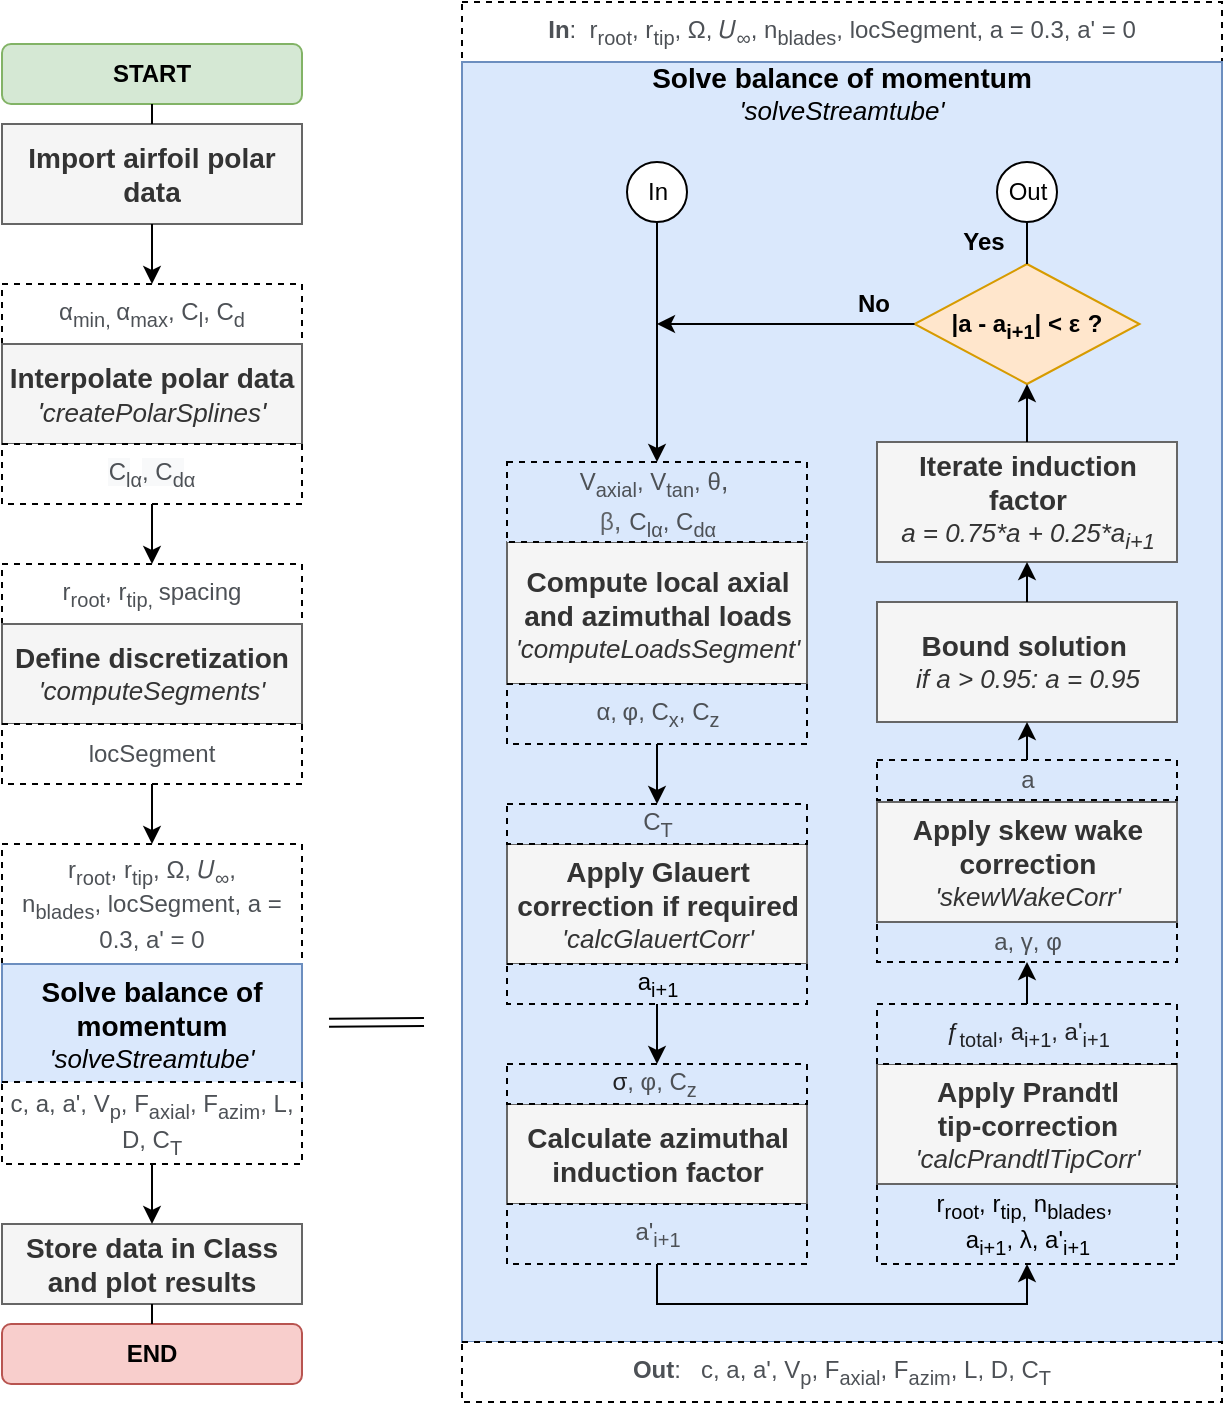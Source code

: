 <mxfile version="14.4.9" type="device"><diagram id="l48UUxjHiy_ej7oElzvc" name="Page-1"><mxGraphModel dx="1422" dy="762" grid="1" gridSize="10" guides="1" tooltips="1" connect="1" arrows="1" fold="1" page="1" pageScale="1" pageWidth="827" pageHeight="1169" math="0" shadow="0"><root><mxCell id="0"/><mxCell id="1" parent="0"/><mxCell id="ZIH0ScOEahIOWoPxpy62-3" value="" style="edgeStyle=orthogonalEdgeStyle;rounded=0;orthogonalLoop=1;jettySize=auto;html=1;exitX=0.5;exitY=1;exitDx=0;exitDy=0;" parent="1" source="ZIH0ScOEahIOWoPxpy62-9" target="ZIH0ScOEahIOWoPxpy62-2" edge="1"><mxGeometry relative="1" as="geometry"><mxPoint x="184" y="311" as="sourcePoint"/></mxGeometry></mxCell><mxCell id="31kwRbFXGFQPxm-6Qx5B-4" value="&lt;font style=&quot;font-size: 14px&quot;&gt;&lt;b&gt;Import airfoil polar data&lt;/b&gt;&lt;/font&gt;" style="rounded=0;whiteSpace=wrap;html=1;fillColor=#f5f5f5;strokeColor=#666666;fontColor=#333333;" parent="1" vertex="1"><mxGeometry x="109" y="101" width="150" height="50" as="geometry"/></mxCell><mxCell id="ZIH0ScOEahIOWoPxpy62-1" value="&lt;b&gt;START&lt;/b&gt;" style="rounded=1;whiteSpace=wrap;html=1;fillColor=#d5e8d4;strokeColor=#82b366;" parent="1" vertex="1"><mxGeometry x="109" y="61" width="150" height="30" as="geometry"/></mxCell><mxCell id="ZIH0ScOEahIOWoPxpy62-2" value="&lt;span style=&quot;color: rgb(77 , 81 , 86) ; font-family: &amp;#34;arial&amp;#34; , sans-serif ; font-style: normal ; letter-spacing: normal ; text-align: left ; text-indent: 0px ; text-transform: none ; word-spacing: 0px&quot;&gt;r&lt;sub&gt;root&lt;/sub&gt;, r&lt;sub&gt;tip, &lt;/sub&gt;spacing&lt;/span&gt;" style="rounded=0;whiteSpace=wrap;html=1;dashed=1;" parent="1" vertex="1"><mxGeometry x="109" y="321" width="150" height="30" as="geometry"/></mxCell><mxCell id="ZIH0ScOEahIOWoPxpy62-4" value="&lt;font&gt;&lt;b&gt;&lt;span style=&quot;font-size: 14px&quot;&gt;Define discretization&lt;/span&gt;&lt;br&gt;&lt;/b&gt;&lt;i&gt;&lt;font style=&quot;font-size: 13px&quot;&gt;'computeSegments'&lt;/font&gt;&lt;/i&gt;&lt;/font&gt;" style="rounded=0;whiteSpace=wrap;html=1;fillColor=#f5f5f5;strokeColor=#666666;fontColor=#333333;" parent="1" vertex="1"><mxGeometry x="109" y="351" width="150" height="50" as="geometry"/></mxCell><mxCell id="ZIH0ScOEahIOWoPxpy62-10" value="" style="edgeStyle=orthogonalEdgeStyle;rounded=0;orthogonalLoop=1;jettySize=auto;html=1;entryX=0.5;entryY=0;entryDx=0;entryDy=0;exitX=0.5;exitY=1;exitDx=0;exitDy=0;" parent="1" source="31kwRbFXGFQPxm-6Qx5B-4" target="ZIH0ScOEahIOWoPxpy62-7" edge="1"><mxGeometry relative="1" as="geometry"><mxPoint x="289" y="331" as="sourcePoint"/></mxGeometry></mxCell><mxCell id="RQXYHA8TXy9u991i_wGL-22" value="" style="edgeStyle=orthogonalEdgeStyle;rounded=0;orthogonalLoop=1;jettySize=auto;html=1;entryX=0.5;entryY=0;entryDx=0;entryDy=0;" parent="1" source="ZIH0ScOEahIOWoPxpy62-5" target="RQXYHA8TXy9u991i_wGL-17" edge="1"><mxGeometry relative="1" as="geometry"/></mxCell><mxCell id="ZIH0ScOEahIOWoPxpy62-5" value="&lt;div style=&quot;text-align: left&quot;&gt;&lt;font color=&quot;#4d5156&quot; face=&quot;arial, sans-serif&quot;&gt;&lt;span style=&quot;background-color: rgb(255 , 255 , 255)&quot;&gt;locSegment&lt;/span&gt;&lt;/font&gt;&lt;/div&gt;" style="rounded=0;whiteSpace=wrap;html=1;dashed=1;" parent="1" vertex="1"><mxGeometry x="109" y="401" width="150" height="30" as="geometry"/></mxCell><mxCell id="ZIH0ScOEahIOWoPxpy62-6" value="" style="endArrow=none;html=1;exitX=0.5;exitY=0;exitDx=0;exitDy=0;entryX=0.5;entryY=1;entryDx=0;entryDy=0;" parent="1" source="31kwRbFXGFQPxm-6Qx5B-4" target="ZIH0ScOEahIOWoPxpy62-1" edge="1"><mxGeometry width="50" height="50" relative="1" as="geometry"><mxPoint x="369" y="331" as="sourcePoint"/><mxPoint x="419" y="281" as="targetPoint"/></mxGeometry></mxCell><mxCell id="ZIH0ScOEahIOWoPxpy62-7" value="&lt;span style=&quot;color: rgb(77 , 81 , 86) ; font-family: &amp;#34;arial&amp;#34; , sans-serif ; text-align: left&quot;&gt;α&lt;sub&gt;min,&amp;nbsp;&lt;/sub&gt;&lt;/span&gt;&lt;span style=&quot;color: rgb(77 , 81 , 86) ; font-family: &amp;#34;arial&amp;#34; , sans-serif ; text-align: left&quot;&gt;α&lt;sub&gt;max&lt;/sub&gt;, C&lt;sub&gt;l&lt;/sub&gt;, C&lt;sub&gt;d&lt;/sub&gt;&lt;/span&gt;" style="rounded=0;whiteSpace=wrap;html=1;dashed=1;" parent="1" vertex="1"><mxGeometry x="109" y="181" width="150" height="30" as="geometry"/></mxCell><mxCell id="ZIH0ScOEahIOWoPxpy62-8" value="&lt;font&gt;&lt;span style=&quot;font-size: 14px&quot;&gt;&lt;b&gt;Interpolate polar data&lt;br&gt;&lt;/b&gt;&lt;/span&gt;&lt;i&gt;&lt;span style=&quot;font-size: 14px&quot;&gt;'&lt;/span&gt;&lt;font style=&quot;font-size: 13px&quot;&gt;createPolarSplines&lt;/font&gt;&lt;span style=&quot;font-size: 14px&quot;&gt;'&lt;/span&gt;&lt;/i&gt;&lt;/font&gt;" style="rounded=0;whiteSpace=wrap;html=1;fillColor=#f5f5f5;strokeColor=#666666;fontColor=#333333;" parent="1" vertex="1"><mxGeometry x="109" y="211" width="150" height="50" as="geometry"/></mxCell><mxCell id="ZIH0ScOEahIOWoPxpy62-9" value="&lt;span style=&quot;font-size: 12px ; font-style: normal ; letter-spacing: normal ; text-indent: 0px ; text-transform: none ; word-spacing: 0px ; background-color: rgb(248 , 249 , 250) ; color: rgb(77 , 81 , 86) ; font-family: &amp;#34;arial&amp;#34; , sans-serif ; text-align: left&quot;&gt;C&lt;sub&gt;l&lt;/sub&gt;&lt;/span&gt;&lt;span style=&quot;color: rgb(77 , 81 , 86) ; font-family: &amp;#34;arial&amp;#34; , sans-serif ; text-align: left&quot;&gt;&lt;sub&gt;α&lt;/sub&gt;&lt;/span&gt;&lt;span style=&quot;font-size: 12px ; font-style: normal ; letter-spacing: normal ; text-indent: 0px ; text-transform: none ; word-spacing: 0px ; background-color: rgb(248 , 249 , 250) ; color: rgb(77 , 81 , 86) ; font-family: &amp;#34;arial&amp;#34; , sans-serif ; text-align: left&quot;&gt;, C&lt;sub&gt;d&lt;/sub&gt;&lt;/span&gt;&lt;span style=&quot;color: rgb(77 , 81 , 86) ; font-family: &amp;#34;arial&amp;#34; , sans-serif ; text-align: left&quot;&gt;&lt;sub&gt;α&lt;/sub&gt;&lt;/span&gt;" style="rounded=0;whiteSpace=wrap;html=1;dashed=1;" parent="1" vertex="1"><mxGeometry x="109" y="261" width="150" height="30" as="geometry"/></mxCell><mxCell id="ZIH0ScOEahIOWoPxpy62-20" value="&lt;span style=&quot;color: rgb(77 , 81 , 86) ; font-family: &amp;#34;arial&amp;#34; , sans-serif ; text-align: left&quot;&gt;&lt;b&gt;In&lt;/b&gt;:&amp;nbsp; r&lt;sub&gt;root&lt;/sub&gt;, r&lt;sub&gt;tip&lt;/sub&gt;&lt;/span&gt;&lt;span style=&quot;text-align: left&quot;&gt;&lt;span style=&quot;color: rgb(77 , 81 , 86) ; font-family: &amp;#34;arial&amp;#34; , sans-serif&quot;&gt;,&amp;nbsp;&lt;/span&gt;&lt;font color=&quot;#4d5156&quot; face=&quot;arial, sans-serif&quot;&gt;Ω,&amp;nbsp;𝑈&lt;sub&gt;∞&lt;/sub&gt;, n&lt;sub&gt;blades&lt;/sub&gt;,&amp;nbsp;&lt;/font&gt;&lt;/span&gt;&lt;span style=&quot;color: rgb(77 , 81 , 86) ; font-family: &amp;#34;arial&amp;#34; , sans-serif ; text-align: left&quot;&gt;locSegment, a = 0.3, a' = 0&lt;/span&gt;&lt;span style=&quot;text-align: left&quot;&gt;&lt;br&gt;&lt;/span&gt;" style="rounded=0;whiteSpace=wrap;html=1;dashed=1;" parent="1" vertex="1"><mxGeometry x="339" y="40" width="380" height="30" as="geometry"/></mxCell><mxCell id="ZIH0ScOEahIOWoPxpy62-21" value="&lt;font style=&quot;font-size: 14px&quot;&gt;&lt;b&gt;Solve balance of momentum&lt;br&gt;&lt;/b&gt;&lt;/font&gt;&lt;i style=&quot;font-size: 13px&quot;&gt;'solveStreamtube'&lt;br&gt;&lt;/i&gt;&lt;i style=&quot;font-size: 13px&quot;&gt;&lt;br&gt;&lt;br&gt;&lt;br&gt;&lt;br&gt;&lt;br&gt;&lt;br&gt;&lt;br&gt;&lt;br&gt;&lt;br&gt;&lt;br&gt;&lt;br&gt;&lt;br&gt;&lt;br&gt;&lt;br&gt;&lt;br&gt;&lt;br&gt;&lt;br&gt;&lt;br&gt;&lt;br&gt;&lt;br&gt;&lt;br&gt;&lt;br&gt;&lt;br&gt;&lt;br&gt;&lt;br&gt;&lt;br&gt;&lt;br&gt;&lt;br&gt;&lt;br&gt;&lt;br&gt;&lt;br&gt;&lt;br&gt;&lt;br&gt;&lt;br&gt;&lt;br&gt;&lt;br&gt;&lt;br&gt;&lt;br&gt;&lt;br&gt;&lt;/i&gt;" style="rounded=0;whiteSpace=wrap;html=1;fillColor=#dae8fc;strokeColor=#6c8ebf;" parent="1" vertex="1"><mxGeometry x="339" y="70" width="380" height="640" as="geometry"/></mxCell><mxCell id="ZIH0ScOEahIOWoPxpy62-22" value="&lt;div style=&quot;text-align: left&quot;&gt;&lt;font color=&quot;#4d5156&quot; face=&quot;arial, sans-serif&quot;&gt;&lt;b&gt;Out&lt;/b&gt;:&amp;nbsp; &amp;nbsp;c, a, a', V&lt;sub&gt;p&lt;/sub&gt;, F&lt;sub&gt;axial&lt;/sub&gt;, F&lt;sub&gt;azim&lt;/sub&gt;, L, D, C&lt;sub&gt;T&lt;/sub&gt;&lt;/font&gt;&lt;/div&gt;" style="rounded=0;whiteSpace=wrap;html=1;dashed=1;" parent="1" vertex="1"><mxGeometry x="339" y="710" width="380" height="30" as="geometry"/></mxCell><mxCell id="ZIH0ScOEahIOWoPxpy62-13" value="&lt;font style=&quot;font-size: 14px&quot;&gt;&lt;b&gt;Compute local axial and azimuthal loads&lt;br&gt;&lt;/b&gt;&lt;/font&gt;&lt;i style=&quot;font-size: 13px&quot;&gt;'&lt;font style=&quot;font-size: 13px&quot;&gt;computeLoadsSegment&lt;/font&gt;'&lt;/i&gt;" style="rounded=0;whiteSpace=wrap;html=1;fillColor=#f5f5f5;strokeColor=#666666;fontColor=#333333;" parent="1" vertex="1"><mxGeometry x="361.5" y="310" width="150" height="71" as="geometry"/></mxCell><mxCell id="ZIH0ScOEahIOWoPxpy62-58" value="" style="edgeStyle=orthogonalEdgeStyle;rounded=0;orthogonalLoop=1;jettySize=auto;html=1;entryX=0.5;entryY=0;entryDx=0;entryDy=0;" parent="1" source="ZIH0ScOEahIOWoPxpy62-14" target="ZIH0ScOEahIOWoPxpy62-55" edge="1"><mxGeometry relative="1" as="geometry"/></mxCell><mxCell id="ZIH0ScOEahIOWoPxpy62-14" value="&lt;span style=&quot;color: rgb(77 , 81 , 86) ; font-family: &amp;#34;arial&amp;#34; , sans-serif ; text-align: left&quot;&gt;α,&lt;sub&gt;&amp;nbsp;&lt;/sub&gt;&lt;/span&gt;&lt;span style=&quot;color: rgb(77 , 81 , 86) ; font-family: &amp;#34;arial&amp;#34; , sans-serif ; text-align: left ; background-color: rgb(255 , 255 , 255)&quot;&gt;&lt;font style=&quot;font-size: 12px&quot;&gt;φ&lt;/font&gt;&lt;/span&gt;&lt;span style=&quot;color: rgb(77 , 81 , 86) ; font-family: &amp;#34;arial&amp;#34; , sans-serif ; text-align: left&quot;&gt;, C&lt;sub&gt;x&lt;/sub&gt;, C&lt;sub&gt;&lt;font style=&quot;font-size: 10px&quot;&gt;z&lt;/font&gt;&lt;/sub&gt;&lt;/span&gt;" style="rounded=0;whiteSpace=wrap;html=1;dashed=1;" parent="1" vertex="1"><mxGeometry x="361.5" y="381" width="150" height="30" as="geometry"/></mxCell><mxCell id="ZIH0ScOEahIOWoPxpy62-34" value="In" style="ellipse;whiteSpace=wrap;html=1;aspect=fixed;" parent="1" vertex="1"><mxGeometry x="421.5" y="120" width="30" height="30" as="geometry"/></mxCell><mxCell id="ZIH0ScOEahIOWoPxpy62-37" value="Out" style="ellipse;whiteSpace=wrap;html=1;aspect=fixed;" parent="1" vertex="1"><mxGeometry x="606.5" y="120" width="30" height="30" as="geometry"/></mxCell><mxCell id="ZIH0ScOEahIOWoPxpy62-39" value="&lt;b&gt;|a - a&lt;sub&gt;i+1&lt;/sub&gt;| &amp;lt;&amp;nbsp;&lt;span style=&quot;background-color: rgb(255 , 230 , 204)&quot;&gt;&lt;span style=&quot;font-family: &amp;#34;arial&amp;#34; , sans-serif ; text-align: left&quot;&gt;&lt;font style=&quot;font-size: 12px&quot;&gt;ε&lt;/font&gt;&lt;/span&gt;&lt;span style=&quot;font-family: &amp;#34;arial&amp;#34; , sans-serif ; font-size: 14px ; text-align: left&quot;&gt; &lt;/span&gt;&lt;span style=&quot;font-family: &amp;#34;arial&amp;#34; , sans-serif ; text-align: left&quot;&gt;&lt;font style=&quot;font-size: 12px&quot;&gt;?&lt;/font&gt;&lt;/span&gt;&lt;/span&gt;&lt;/b&gt;" style="rhombus;whiteSpace=wrap;html=1;fillColor=#ffe6cc;strokeColor=#d79b00;" parent="1" vertex="1"><mxGeometry x="565.25" y="171" width="112.5" height="60" as="geometry"/></mxCell><mxCell id="ZIH0ScOEahIOWoPxpy62-43" value="" style="endArrow=none;html=1;exitX=0.5;exitY=1;exitDx=0;exitDy=0;entryX=0.5;entryY=0;entryDx=0;entryDy=0;" parent="1" source="ZIH0ScOEahIOWoPxpy62-37" target="ZIH0ScOEahIOWoPxpy62-39" edge="1"><mxGeometry width="50" height="50" relative="1" as="geometry"><mxPoint x="621.5" y="251" as="sourcePoint"/><mxPoint x="645.25" y="161" as="targetPoint"/></mxGeometry></mxCell><mxCell id="ZIH0ScOEahIOWoPxpy62-47" value="&lt;span style=&quot;font-size: 14px&quot;&gt;&lt;b&gt;Store data in Class and plot results&lt;/b&gt;&lt;/span&gt;" style="rounded=0;whiteSpace=wrap;html=1;fillColor=#f5f5f5;strokeColor=#666666;fontColor=#333333;" parent="1" vertex="1"><mxGeometry x="109" y="651" width="150" height="40" as="geometry"/></mxCell><mxCell id="ZIH0ScOEahIOWoPxpy62-49" value="&lt;b&gt;END&lt;/b&gt;" style="rounded=1;whiteSpace=wrap;html=1;fillColor=#f8cecc;strokeColor=#b85450;" parent="1" vertex="1"><mxGeometry x="109" y="701" width="150" height="30" as="geometry"/></mxCell><mxCell id="ZIH0ScOEahIOWoPxpy62-50" value="" style="endArrow=none;html=1;exitX=0.5;exitY=1;exitDx=0;exitDy=0;entryX=0.5;entryY=0;entryDx=0;entryDy=0;" parent="1" source="ZIH0ScOEahIOWoPxpy62-47" target="ZIH0ScOEahIOWoPxpy62-49" edge="1"><mxGeometry width="50" height="50" relative="1" as="geometry"><mxPoint x="197.75" y="731" as="sourcePoint"/><mxPoint x="247.75" y="681" as="targetPoint"/></mxGeometry></mxCell><mxCell id="ZIH0ScOEahIOWoPxpy62-51" value="" style="endArrow=classic;html=1;exitX=0.5;exitY=1;exitDx=0;exitDy=0;entryX=0.5;entryY=0;entryDx=0;entryDy=0;" parent="1" source="ZIH0ScOEahIOWoPxpy62-34" target="RQXYHA8TXy9u991i_wGL-30" edge="1"><mxGeometry width="50" height="50" relative="1" as="geometry"><mxPoint x="441.5" y="360" as="sourcePoint"/><mxPoint x="436.5" y="281.0" as="targetPoint"/></mxGeometry></mxCell><mxCell id="ZIH0ScOEahIOWoPxpy62-55" value="&lt;div style=&quot;text-align: left&quot;&gt;&lt;span style=&quot;color: rgb(77 , 81 , 86) ; font-family: &amp;#34;arial&amp;#34; , sans-serif&quot;&gt;C&lt;sub&gt;T&lt;/sub&gt;&lt;/span&gt;&lt;br&gt;&lt;/div&gt;" style="rounded=0;whiteSpace=wrap;html=1;dashed=1;" parent="1" vertex="1"><mxGeometry x="361.5" y="441" width="150" height="20" as="geometry"/></mxCell><mxCell id="ZIH0ScOEahIOWoPxpy62-56" value="&lt;b style=&quot;font-size: 14px&quot;&gt;Apply Glauert correction if required&lt;/b&gt;&lt;span style=&quot;font-size: 14px&quot;&gt;&lt;b&gt;&lt;br&gt;&lt;/b&gt;&lt;/span&gt;&lt;i style=&quot;font-size: 13px&quot;&gt;'&lt;font style=&quot;font-size: 13px&quot;&gt;calcGlauertCorr&lt;/font&gt;'&lt;/i&gt;" style="rounded=0;whiteSpace=wrap;html=1;fillColor=#f5f5f5;strokeColor=#666666;fontColor=#333333;" parent="1" vertex="1"><mxGeometry x="361.5" y="461" width="150" height="60" as="geometry"/></mxCell><mxCell id="ZIH0ScOEahIOWoPxpy62-62" value="" style="edgeStyle=orthogonalEdgeStyle;rounded=0;orthogonalLoop=1;jettySize=auto;html=1;entryX=0.5;entryY=0;entryDx=0;entryDy=0;" parent="1" source="ZIH0ScOEahIOWoPxpy62-57" target="RQXYHA8TXy9u991i_wGL-8" edge="1"><mxGeometry relative="1" as="geometry"><mxPoint x="436.5" y="601" as="targetPoint"/></mxGeometry></mxCell><mxCell id="ZIH0ScOEahIOWoPxpy62-57" value="a&lt;sub&gt;i+1&lt;/sub&gt;" style="rounded=0;whiteSpace=wrap;html=1;dashed=1;" parent="1" vertex="1"><mxGeometry x="361.5" y="521" width="150" height="20" as="geometry"/></mxCell><mxCell id="ZIH0ScOEahIOWoPxpy62-59" value="&lt;div style=&quot;text-align: left&quot;&gt;&lt;span style=&quot;background-color: rgb(218 , 232 , 252)&quot;&gt;&lt;span style=&quot;font-family: &amp;#34;arial&amp;#34; , sans-serif&quot;&gt;r&lt;sub&gt;root&lt;/sub&gt;, r&lt;sub&gt;tip,&lt;/sub&gt;&lt;/span&gt;&lt;font face=&quot;arial, sans-serif&quot;&gt;&amp;nbsp;n&lt;sub&gt;blades&lt;/sub&gt;,&amp;nbsp;&lt;/font&gt;&lt;br&gt;&lt;/span&gt;&lt;/div&gt;&lt;span style=&quot;background-color: rgb(218 , 232 , 252)&quot;&gt;a&lt;sub&gt;i+1&lt;/sub&gt;,&amp;nbsp;&lt;span style=&quot;font-family: &amp;#34;arial&amp;#34; , sans-serif ; text-align: left&quot;&gt;&lt;font style=&quot;font-size: 12px&quot;&gt;λ, a'&lt;sub&gt;i+1&lt;/sub&gt;&lt;/font&gt;&lt;/span&gt;&lt;/span&gt;" style="rounded=0;whiteSpace=wrap;html=1;dashed=1;fillColor=#dae8fc;" parent="1" vertex="1"><mxGeometry x="546.5" y="630" width="150" height="41" as="geometry"/></mxCell><mxCell id="ZIH0ScOEahIOWoPxpy62-60" value="&lt;b style=&quot;font-size: 14px&quot;&gt;Apply Prandtl &lt;br&gt;tip-correction&lt;/b&gt;&lt;span style=&quot;font-size: 14px&quot;&gt;&lt;b&gt;&lt;br&gt;&lt;/b&gt;&lt;/span&gt;&lt;i style=&quot;font-size: 13px&quot;&gt;'&lt;font style=&quot;font-size: 13px&quot;&gt;calcPrandtlTipCorr&lt;/font&gt;'&lt;/i&gt;" style="rounded=0;whiteSpace=wrap;html=1;fillColor=#f5f5f5;strokeColor=#666666;fontColor=#333333;" parent="1" vertex="1"><mxGeometry x="546.5" y="571" width="150" height="60" as="geometry"/></mxCell><mxCell id="ZIH0ScOEahIOWoPxpy62-61" value="&lt;div style=&quot;text-align: left&quot;&gt;&lt;span style=&quot;color: rgb(32 , 33 , 36) ; font-family: &amp;#34;arial&amp;#34; , sans-serif ; background-color: rgb(218 , 232 , 252)&quot;&gt;&lt;font style=&quot;font-size: 12px&quot;&gt;ƒ&lt;sub&gt;total&lt;/sub&gt;, a&lt;sub&gt;i+1&lt;/sub&gt;, a'&lt;sub&gt;i+1&lt;/sub&gt;&lt;/font&gt;&lt;/span&gt;&lt;br&gt;&lt;/div&gt;" style="rounded=0;whiteSpace=wrap;html=1;dashed=1;fillColor=#dae8fc;" parent="1" vertex="1"><mxGeometry x="546.5" y="541" width="150" height="30" as="geometry"/></mxCell><mxCell id="RQXYHA8TXy9u991i_wGL-2" value="&lt;span style=&quot;font-size: 14px&quot;&gt;&lt;b&gt;Bound solution&amp;nbsp;&lt;br&gt;&lt;/b&gt;&lt;/span&gt;&lt;i style=&quot;font-size: 13px&quot;&gt;&lt;font style=&quot;font-size: 13px&quot;&gt;if a &amp;gt; 0.95: a = 0.95&lt;/font&gt;&lt;/i&gt;" style="rounded=0;whiteSpace=wrap;html=1;fillColor=#f5f5f5;strokeColor=#666666;fontColor=#333333;" parent="1" vertex="1"><mxGeometry x="546.5" y="340" width="150" height="60" as="geometry"/></mxCell><mxCell id="RQXYHA8TXy9u991i_wGL-5" value="&lt;span style=&quot;font-size: 14px&quot;&gt;&lt;b&gt;Iterate induction factor&lt;br&gt;&lt;/b&gt;&lt;/span&gt;&lt;i style=&quot;font-size: 13px&quot;&gt;&lt;font style=&quot;font-size: 13px&quot;&gt;a = 0.75*a + 0.25*a&lt;sub&gt;i+1&lt;/sub&gt;&lt;/font&gt;&lt;/i&gt;" style="rounded=0;whiteSpace=wrap;html=1;fillColor=#f5f5f5;strokeColor=#666666;fontColor=#333333;" parent="1" vertex="1"><mxGeometry x="546.5" y="260" width="150" height="60" as="geometry"/></mxCell><mxCell id="RQXYHA8TXy9u991i_wGL-8" value="&lt;div style=&quot;text-align: left&quot;&gt;&lt;span style=&quot;background-color: rgb(218 , 232 , 252)&quot;&gt;&lt;span style=&quot;font-family: &amp;#34;arial&amp;#34; , sans-serif&quot;&gt;&lt;font style=&quot;font-size: 12px&quot;&gt;&lt;font color=&quot;#202124&quot;&gt;σ&lt;/font&gt;&lt;font color=&quot;#4d5156&quot;&gt;,&amp;nbsp;&lt;/font&gt;&lt;/font&gt;&lt;/span&gt;&lt;span style=&quot;color: rgb(77 , 81 , 86) ; font-family: &amp;#34;arial&amp;#34; , sans-serif&quot;&gt;φ&lt;/span&gt;&lt;span style=&quot;color: rgb(77 , 81 , 86) ; font-family: &amp;#34;arial&amp;#34; , sans-serif&quot;&gt;, C&lt;sub&gt;z&lt;/sub&gt;&lt;/span&gt;&lt;span style=&quot;font-family: &amp;#34;arial&amp;#34; , sans-serif&quot;&gt;&lt;font style=&quot;font-size: 12px&quot;&gt;&lt;font color=&quot;#4d5156&quot;&gt;&amp;nbsp;&lt;/font&gt;&lt;/font&gt;&lt;/span&gt;&lt;/span&gt;&lt;/div&gt;" style="rounded=0;whiteSpace=wrap;html=1;dashed=1;fillColor=#dae8fc;strokeColor=#6c8ebf;" parent="1" vertex="1"><mxGeometry x="361.5" y="571" width="150" height="20" as="geometry"/></mxCell><mxCell id="RQXYHA8TXy9u991i_wGL-9" value="&lt;span style=&quot;font-size: 14px&quot;&gt;&lt;b&gt;Calculate azimuthal induction factor&lt;/b&gt;&lt;/span&gt;" style="rounded=0;whiteSpace=wrap;html=1;fillColor=#f5f5f5;strokeColor=#666666;fontColor=#333333;" parent="1" vertex="1"><mxGeometry x="361.5" y="591" width="150" height="50" as="geometry"/></mxCell><mxCell id="RQXYHA8TXy9u991i_wGL-10" value="&lt;div style=&quot;text-align: left&quot;&gt;&lt;font color=&quot;#4d5156&quot; face=&quot;arial, sans-serif&quot; style=&quot;background-color: rgb(218 , 232 , 252)&quot;&gt;a'&lt;sub&gt;i+1&lt;/sub&gt;&lt;/font&gt;&lt;/div&gt;" style="rounded=0;whiteSpace=wrap;html=1;dashed=1;fillColor=#dae8fc;" parent="1" vertex="1"><mxGeometry x="361.5" y="641" width="150" height="30" as="geometry"/></mxCell><mxCell id="RQXYHA8TXy9u991i_wGL-11" value="&lt;div style=&quot;text-align: left&quot;&gt;&lt;span style=&quot;background-color: rgb(218 , 232 , 252)&quot;&gt;&lt;span style=&quot;color: rgb(77 , 81 , 86) ; font-family: &amp;#34;arial&amp;#34; , sans-serif&quot;&gt;&lt;font style=&quot;font-size: 12px&quot;&gt;a, γ,&amp;nbsp;&lt;/font&gt;&lt;/span&gt;&lt;span style=&quot;color: rgb(77 , 81 , 86) ; font-family: &amp;#34;arial&amp;#34; , sans-serif&quot;&gt;φ&lt;/span&gt;&lt;/span&gt;&lt;br&gt;&lt;/div&gt;" style="rounded=0;whiteSpace=wrap;html=1;dashed=1;fillColor=#dae8fc;" parent="1" vertex="1"><mxGeometry x="546.5" y="500" width="150" height="20" as="geometry"/></mxCell><mxCell id="RQXYHA8TXy9u991i_wGL-12" value="&lt;span style=&quot;font-size: 14px&quot;&gt;&lt;b&gt;Apply skew wake correction&lt;br&gt;&lt;/b&gt;&lt;/span&gt;&lt;i style=&quot;font-size: 13px&quot;&gt;'&lt;font style=&quot;font-size: 13px&quot;&gt;skewWakeCorr&lt;/font&gt;'&lt;/i&gt;" style="rounded=0;whiteSpace=wrap;html=1;fillColor=#f5f5f5;strokeColor=#666666;fontColor=#333333;" parent="1" vertex="1"><mxGeometry x="546.5" y="440" width="150" height="60" as="geometry"/></mxCell><mxCell id="RQXYHA8TXy9u991i_wGL-13" value="&lt;div style=&quot;text-align: left&quot;&gt;&lt;span&gt;&lt;font color=&quot;#4d5156&quot; face=&quot;arial, sans-serif&quot;&gt;a&lt;/font&gt;&lt;/span&gt;&lt;/div&gt;" style="rounded=0;whiteSpace=wrap;html=1;dashed=1;fillColor=#dae8fc;" parent="1" vertex="1"><mxGeometry x="546.5" y="419" width="150" height="20" as="geometry"/></mxCell><mxCell id="RQXYHA8TXy9u991i_wGL-17" value="&lt;span style=&quot;color: rgb(77 , 81 , 86) ; font-family: &amp;#34;arial&amp;#34; , sans-serif ; text-align: left&quot;&gt;r&lt;sub&gt;root&lt;/sub&gt;, r&lt;sub&gt;tip&lt;/sub&gt;&lt;/span&gt;&lt;span style=&quot;text-align: left&quot;&gt;&lt;span style=&quot;color: rgb(77 , 81 , 86) ; font-family: &amp;#34;arial&amp;#34; , sans-serif&quot;&gt;,&amp;nbsp;&lt;/span&gt;&lt;font color=&quot;#4d5156&quot; face=&quot;arial, sans-serif&quot;&gt;Ω,&amp;nbsp;𝑈&lt;sub&gt;∞&lt;/sub&gt;, n&lt;sub&gt;blades&lt;/sub&gt;,&amp;nbsp;&lt;/font&gt;&lt;/span&gt;&lt;span style=&quot;color: rgb(77 , 81 , 86) ; font-family: &amp;#34;arial&amp;#34; , sans-serif ; text-align: left&quot;&gt;locSegment, a = 0.3, a' = 0&lt;/span&gt;" style="rounded=0;whiteSpace=wrap;html=1;dashed=1;" parent="1" vertex="1"><mxGeometry x="109" y="461" width="150" height="60" as="geometry"/></mxCell><mxCell id="RQXYHA8TXy9u991i_wGL-18" value="&lt;font style=&quot;color: rgb(0 , 0 , 0) ; font-size: 14px&quot;&gt;&lt;b&gt;Solve balance of momentum&lt;br&gt;&lt;/b&gt;&lt;/font&gt;&lt;i style=&quot;color: rgb(0 , 0 , 0) ; font-size: 13px&quot;&gt;'solveStreamtube'&lt;/i&gt;" style="rounded=0;whiteSpace=wrap;html=1;fillColor=#dae8fc;strokeColor=#6c8ebf;" parent="1" vertex="1"><mxGeometry x="109" y="521" width="150" height="60" as="geometry"/></mxCell><mxCell id="RQXYHA8TXy9u991i_wGL-21" value="" style="edgeStyle=orthogonalEdgeStyle;rounded=0;orthogonalLoop=1;jettySize=auto;html=1;" parent="1" source="RQXYHA8TXy9u991i_wGL-19" target="ZIH0ScOEahIOWoPxpy62-47" edge="1"><mxGeometry relative="1" as="geometry"/></mxCell><mxCell id="RQXYHA8TXy9u991i_wGL-19" value="&lt;span style=&quot;color: rgb(77 , 81 , 86) ; font-family: &amp;#34;arial&amp;#34; , sans-serif ; text-align: left&quot;&gt;c, a, a', V&lt;/span&gt;&lt;sub style=&quot;color: rgb(77 , 81 , 86) ; font-family: &amp;#34;arial&amp;#34; , sans-serif ; text-align: left&quot;&gt;p&lt;/sub&gt;&lt;span style=&quot;color: rgb(77 , 81 , 86) ; font-family: &amp;#34;arial&amp;#34; , sans-serif ; text-align: left&quot;&gt;, F&lt;/span&gt;&lt;sub style=&quot;color: rgb(77 , 81 , 86) ; font-family: &amp;#34;arial&amp;#34; , sans-serif ; text-align: left&quot;&gt;axial&lt;/sub&gt;&lt;span style=&quot;color: rgb(77 , 81 , 86) ; font-family: &amp;#34;arial&amp;#34; , sans-serif ; text-align: left&quot;&gt;, F&lt;/span&gt;&lt;sub style=&quot;color: rgb(77 , 81 , 86) ; font-family: &amp;#34;arial&amp;#34; , sans-serif ; text-align: left&quot;&gt;azim&lt;/sub&gt;&lt;span style=&quot;color: rgb(77 , 81 , 86) ; font-family: &amp;#34;arial&amp;#34; , sans-serif ; text-align: left&quot;&gt;, L, D, C&lt;/span&gt;&lt;sub style=&quot;color: rgb(77 , 81 , 86) ; font-family: &amp;#34;arial&amp;#34; , sans-serif ; text-align: left&quot;&gt;T&lt;/sub&gt;" style="rounded=0;whiteSpace=wrap;html=1;dashed=1;" parent="1" vertex="1"><mxGeometry x="109" y="580" width="150" height="41" as="geometry"/></mxCell><mxCell id="RQXYHA8TXy9u991i_wGL-24" value="" style="endArrow=classic;html=1;entryX=0.5;entryY=1;entryDx=0;entryDy=0;exitX=0.5;exitY=0;exitDx=0;exitDy=0;" parent="1" source="RQXYHA8TXy9u991i_wGL-5" target="ZIH0ScOEahIOWoPxpy62-39" edge="1"><mxGeometry width="50" height="50" relative="1" as="geometry"><mxPoint x="665.25" y="401" as="sourcePoint"/><mxPoint x="715.25" y="351" as="targetPoint"/></mxGeometry></mxCell><mxCell id="RQXYHA8TXy9u991i_wGL-25" value="" style="endArrow=classic;html=1;entryX=0.5;entryY=1;entryDx=0;entryDy=0;exitX=0.5;exitY=0;exitDx=0;exitDy=0;" parent="1" source="RQXYHA8TXy9u991i_wGL-2" target="RQXYHA8TXy9u991i_wGL-5" edge="1"><mxGeometry width="50" height="50" relative="1" as="geometry"><mxPoint x="665.25" y="510" as="sourcePoint"/><mxPoint x="715.25" y="460" as="targetPoint"/></mxGeometry></mxCell><mxCell id="RQXYHA8TXy9u991i_wGL-26" value="" style="endArrow=classic;html=1;entryX=0.5;entryY=1;entryDx=0;entryDy=0;exitX=0.5;exitY=0;exitDx=0;exitDy=0;" parent="1" source="RQXYHA8TXy9u991i_wGL-13" target="RQXYHA8TXy9u991i_wGL-2" edge="1"><mxGeometry width="50" height="50" relative="1" as="geometry"><mxPoint x="665.25" y="510" as="sourcePoint"/><mxPoint x="715.25" y="460" as="targetPoint"/></mxGeometry></mxCell><mxCell id="RQXYHA8TXy9u991i_wGL-27" value="" style="endArrow=classic;html=1;entryX=0.5;entryY=1;entryDx=0;entryDy=0;exitX=0.5;exitY=0;exitDx=0;exitDy=0;" parent="1" source="ZIH0ScOEahIOWoPxpy62-61" target="RQXYHA8TXy9u991i_wGL-11" edge="1"><mxGeometry width="50" height="50" relative="1" as="geometry"><mxPoint x="665.25" y="501" as="sourcePoint"/><mxPoint x="715.25" y="451" as="targetPoint"/></mxGeometry></mxCell><mxCell id="RQXYHA8TXy9u991i_wGL-28" value="" style="endArrow=classic;html=1;exitX=0.5;exitY=1;exitDx=0;exitDy=0;rounded=0;entryX=0.5;entryY=1;entryDx=0;entryDy=0;" parent="1" source="RQXYHA8TXy9u991i_wGL-10" target="ZIH0ScOEahIOWoPxpy62-59" edge="1"><mxGeometry width="50" height="50" relative="1" as="geometry"><mxPoint x="646.5" y="501" as="sourcePoint"/><mxPoint x="596.5" y="691" as="targetPoint"/><Array as="points"><mxPoint x="436.5" y="691"/><mxPoint x="621.5" y="691"/></Array></mxGeometry></mxCell><mxCell id="RQXYHA8TXy9u991i_wGL-29" value="" style="endArrow=classic;html=1;exitX=0;exitY=0.5;exitDx=0;exitDy=0;" parent="1" source="ZIH0ScOEahIOWoPxpy62-39" edge="1"><mxGeometry width="50" height="50" relative="1" as="geometry"><mxPoint x="646.5" y="401" as="sourcePoint"/><mxPoint x="436.5" y="201" as="targetPoint"/></mxGeometry></mxCell><mxCell id="RQXYHA8TXy9u991i_wGL-30" value="&lt;div style=&quot;text-align: left&quot;&gt;&lt;span style=&quot;background-color: rgb(218 , 232 , 252)&quot;&gt;&lt;font color=&quot;#4d5156&quot; face=&quot;arial, sans-serif&quot;&gt;V&lt;sub&gt;axial&lt;/sub&gt;, V&lt;sub&gt;tan&lt;/sub&gt;,&amp;nbsp;&lt;/font&gt;&lt;span style=&quot;color: rgb(77 , 81 , 86) ; font-family: &amp;#34;arial&amp;#34; , sans-serif&quot;&gt;&lt;font style=&quot;font-size: 12px&quot;&gt;θ&lt;/font&gt;&lt;/span&gt;&lt;span style=&quot;color: rgb(77 , 81 , 86) ; font-family: &amp;#34;arial&amp;#34; , sans-serif ; font-size: 14px&quot;&gt;,&amp;nbsp;&lt;/span&gt;&lt;/span&gt;&lt;/div&gt;&lt;span style=&quot;background-color: rgb(218 , 232 , 252)&quot;&gt;&lt;span style=&quot;color: rgb(95 , 99 , 104) ; font-family: &amp;#34;arial&amp;#34; , sans-serif ; text-align: left&quot;&gt;&lt;font style=&quot;font-size: 12px&quot;&gt;β&lt;/font&gt;&lt;/span&gt;&lt;span style=&quot;color: rgb(95 , 99 , 104) ; font-family: &amp;#34;arial&amp;#34; , sans-serif ; font-size: 14px ; text-align: left&quot;&gt;,&amp;nbsp;&lt;/span&gt;&lt;span style=&quot;color: rgb(77 , 81 , 86) ; font-family: &amp;#34;arial&amp;#34; , sans-serif ; text-align: left&quot;&gt;C&lt;sub&gt;l&lt;/sub&gt;&lt;/span&gt;&lt;span style=&quot;color: rgb(77 , 81 , 86) ; font-family: &amp;#34;arial&amp;#34; , sans-serif ; text-align: left&quot;&gt;&lt;sub&gt;α&lt;/sub&gt;&lt;/span&gt;&lt;span style=&quot;color: rgb(77 , 81 , 86) ; font-family: &amp;#34;arial&amp;#34; , sans-serif ; text-align: left&quot;&gt;, C&lt;sub&gt;d&lt;/sub&gt;&lt;/span&gt;&lt;span style=&quot;color: rgb(77 , 81 , 86) ; font-family: &amp;#34;arial&amp;#34; , sans-serif ; text-align: left&quot;&gt;&lt;sub&gt;α&lt;/sub&gt;&lt;/span&gt;&lt;/span&gt;" style="rounded=0;whiteSpace=wrap;html=1;dashed=1;fillColor=#dae8fc;" parent="1" vertex="1"><mxGeometry x="361.5" y="270" width="150" height="40" as="geometry"/></mxCell><mxCell id="RQXYHA8TXy9u991i_wGL-31" value="&lt;span style=&quot;background-color: rgb(218 , 232 , 252)&quot;&gt;&lt;span style=&quot;color: rgb(77 , 81 , 86) ; font-family: &amp;#34;arial&amp;#34; , sans-serif ; text-align: left&quot;&gt;α,&lt;sub&gt;&amp;nbsp;&lt;/sub&gt;&lt;/span&gt;&lt;span style=&quot;color: rgb(77 , 81 , 86) ; font-family: &amp;#34;arial&amp;#34; , sans-serif ; text-align: left&quot;&gt;&lt;font style=&quot;font-size: 12px&quot;&gt;φ&lt;/font&gt;&lt;/span&gt;&lt;span style=&quot;color: rgb(77 , 81 , 86) ; font-family: &amp;#34;arial&amp;#34; , sans-serif ; text-align: left&quot;&gt;, C&lt;sub&gt;x&lt;/sub&gt;, C&lt;sub&gt;&lt;font style=&quot;font-size: 10px&quot;&gt;z&lt;/font&gt;&lt;/sub&gt;&lt;/span&gt;&lt;/span&gt;" style="rounded=0;whiteSpace=wrap;html=1;dashed=1;fillColor=#dae8fc;strokeColor=#6c8ebf;" parent="1" vertex="1"><mxGeometry x="361.5" y="381" width="150" height="30" as="geometry"/></mxCell><mxCell id="RQXYHA8TXy9u991i_wGL-32" value="a&lt;sub&gt;i+1&lt;/sub&gt;" style="rounded=0;whiteSpace=wrap;html=1;dashed=1;fillColor=#dae8fc;strokeColor=#6c8ebf;" parent="1" vertex="1"><mxGeometry x="361.5" y="521" width="150" height="20" as="geometry"/></mxCell><mxCell id="RQXYHA8TXy9u991i_wGL-33" value="&lt;div style=&quot;text-align: left&quot;&gt;&lt;span style=&quot;color: rgb(77 , 81 , 86) ; font-family: &amp;#34;arial&amp;#34; , sans-serif&quot;&gt;C&lt;sub&gt;T&lt;/sub&gt;&lt;/span&gt;&lt;br&gt;&lt;/div&gt;" style="rounded=0;whiteSpace=wrap;html=1;dashed=1;fillColor=#dae8fc;strokeColor=#6c8ebf;" parent="1" vertex="1"><mxGeometry x="361.5" y="441" width="150" height="20" as="geometry"/></mxCell><mxCell id="T4nThSoxL1px_rJRLfa9-2" value="&lt;span style=&quot;background-color: rgb(218 , 232 , 252)&quot;&gt;&lt;span style=&quot;color: rgb(77 , 81 , 86) ; font-family: &amp;#34;arial&amp;#34; , sans-serif ; text-align: left&quot;&gt;α,&lt;sub&gt;&amp;nbsp;&lt;/sub&gt;&lt;/span&gt;&lt;span style=&quot;color: rgb(77 , 81 , 86) ; font-family: &amp;#34;arial&amp;#34; , sans-serif ; text-align: left&quot;&gt;&lt;font style=&quot;font-size: 12px&quot;&gt;φ&lt;/font&gt;&lt;/span&gt;&lt;span style=&quot;color: rgb(77 , 81 , 86) ; font-family: &amp;#34;arial&amp;#34; , sans-serif ; text-align: left&quot;&gt;, C&lt;sub&gt;x&lt;/sub&gt;, C&lt;sub&gt;&lt;font style=&quot;font-size: 10px&quot;&gt;z&lt;/font&gt;&lt;/sub&gt;&lt;/span&gt;&lt;/span&gt;" style="rounded=0;whiteSpace=wrap;html=1;dashed=1;fillColor=#dae8fc;strokeColor=#6c8ebf;" parent="1" vertex="1"><mxGeometry x="361.5" y="381" width="150" height="30" as="geometry"/></mxCell><mxCell id="T4nThSoxL1px_rJRLfa9-3" value="&lt;div style=&quot;text-align: left&quot;&gt;&lt;span style=&quot;color: rgb(77 , 81 , 86) ; font-family: &amp;#34;arial&amp;#34; , sans-serif&quot;&gt;C&lt;sub&gt;T&lt;/sub&gt;&lt;/span&gt;&lt;br&gt;&lt;/div&gt;" style="rounded=0;whiteSpace=wrap;html=1;dashed=1;fillColor=#dae8fc;strokeColor=#6c8ebf;" parent="1" vertex="1"><mxGeometry x="361.5" y="441" width="150" height="20" as="geometry"/></mxCell><mxCell id="T4nThSoxL1px_rJRLfa9-4" value="a&lt;sub&gt;i+1&lt;/sub&gt;" style="rounded=0;whiteSpace=wrap;html=1;dashed=1;fillColor=#dae8fc;strokeColor=#6c8ebf;" parent="1" vertex="1"><mxGeometry x="361.5" y="521" width="150" height="20" as="geometry"/></mxCell><mxCell id="T4nThSoxL1px_rJRLfa9-5" value="&lt;div style=&quot;text-align: left&quot;&gt;&lt;span style=&quot;background-color: rgb(218 , 232 , 252)&quot;&gt;&lt;span style=&quot;font-family: &amp;#34;arial&amp;#34; , sans-serif&quot;&gt;&lt;font style=&quot;font-size: 12px&quot;&gt;&lt;font color=&quot;#202124&quot;&gt;σ&lt;/font&gt;&lt;font color=&quot;#4d5156&quot;&gt;,&amp;nbsp;&lt;/font&gt;&lt;/font&gt;&lt;/span&gt;&lt;span style=&quot;color: rgb(77 , 81 , 86) ; font-family: &amp;#34;arial&amp;#34; , sans-serif&quot;&gt;φ&lt;/span&gt;&lt;span style=&quot;color: rgb(77 , 81 , 86) ; font-family: &amp;#34;arial&amp;#34; , sans-serif&quot;&gt;, C&lt;sub&gt;z&lt;/sub&gt;&lt;/span&gt;&lt;span style=&quot;font-family: &amp;#34;arial&amp;#34; , sans-serif&quot;&gt;&lt;font style=&quot;font-size: 12px&quot;&gt;&lt;font color=&quot;#4d5156&quot;&gt;&amp;nbsp;&lt;/font&gt;&lt;/font&gt;&lt;/span&gt;&lt;/span&gt;&lt;/div&gt;" style="rounded=0;whiteSpace=wrap;html=1;dashed=1;fillColor=#dae8fc;strokeColor=#6c8ebf;" parent="1" vertex="1"><mxGeometry x="361.5" y="571" width="150" height="20" as="geometry"/></mxCell><mxCell id="T4nThSoxL1px_rJRLfa9-7" value="&lt;span style=&quot;background-color: rgb(218 , 232 , 252)&quot;&gt;&lt;span style=&quot;color: rgb(77 , 81 , 86) ; font-family: &amp;#34;arial&amp;#34; , sans-serif ; text-align: left&quot;&gt;α,&lt;sub&gt;&amp;nbsp;&lt;/sub&gt;&lt;/span&gt;&lt;span style=&quot;color: rgb(77 , 81 , 86) ; font-family: &amp;#34;arial&amp;#34; , sans-serif ; text-align: left&quot;&gt;&lt;font style=&quot;font-size: 12px&quot;&gt;φ&lt;/font&gt;&lt;/span&gt;&lt;span style=&quot;color: rgb(77 , 81 , 86) ; font-family: &amp;#34;arial&amp;#34; , sans-serif ; text-align: left&quot;&gt;, C&lt;sub&gt;x&lt;/sub&gt;, C&lt;sub&gt;&lt;font style=&quot;font-size: 10px&quot;&gt;z&lt;/font&gt;&lt;/sub&gt;&lt;/span&gt;&lt;/span&gt;" style="rounded=0;whiteSpace=wrap;html=1;dashed=1;fillColor=#dae8fc;" parent="1" vertex="1"><mxGeometry x="361.5" y="381" width="150" height="30" as="geometry"/></mxCell><mxCell id="T4nThSoxL1px_rJRLfa9-8" value="&lt;div style=&quot;text-align: left&quot;&gt;&lt;span style=&quot;color: rgb(77 , 81 , 86) ; font-family: &amp;#34;arial&amp;#34; , sans-serif&quot;&gt;C&lt;sub&gt;T&lt;/sub&gt;&lt;/span&gt;&lt;br&gt;&lt;/div&gt;" style="rounded=0;whiteSpace=wrap;html=1;dashed=1;fillColor=#dae8fc;" parent="1" vertex="1"><mxGeometry x="361.5" y="441" width="150" height="20" as="geometry"/></mxCell><mxCell id="T4nThSoxL1px_rJRLfa9-9" value="a&lt;sub&gt;i+1&lt;/sub&gt;" style="rounded=0;whiteSpace=wrap;html=1;dashed=1;fillColor=#dae8fc;" parent="1" vertex="1"><mxGeometry x="361.5" y="521" width="150" height="20" as="geometry"/></mxCell><mxCell id="T4nThSoxL1px_rJRLfa9-10" value="&lt;div style=&quot;text-align: left&quot;&gt;&lt;span style=&quot;background-color: rgb(218 , 232 , 252)&quot;&gt;&lt;span style=&quot;font-family: &amp;#34;arial&amp;#34; , sans-serif&quot;&gt;&lt;font style=&quot;font-size: 12px&quot;&gt;&lt;font color=&quot;#202124&quot;&gt;σ&lt;/font&gt;&lt;font color=&quot;#4d5156&quot;&gt;,&amp;nbsp;&lt;/font&gt;&lt;/font&gt;&lt;/span&gt;&lt;span style=&quot;color: rgb(77 , 81 , 86) ; font-family: &amp;#34;arial&amp;#34; , sans-serif&quot;&gt;φ&lt;/span&gt;&lt;span style=&quot;color: rgb(77 , 81 , 86) ; font-family: &amp;#34;arial&amp;#34; , sans-serif&quot;&gt;, C&lt;sub&gt;z&lt;/sub&gt;&lt;/span&gt;&lt;span style=&quot;font-family: &amp;#34;arial&amp;#34; , sans-serif&quot;&gt;&lt;font style=&quot;font-size: 12px&quot;&gt;&lt;font color=&quot;#4d5156&quot;&gt;&amp;nbsp;&lt;/font&gt;&lt;/font&gt;&lt;/span&gt;&lt;/span&gt;&lt;/div&gt;" style="rounded=0;whiteSpace=wrap;html=1;dashed=1;fillColor=#dae8fc;" parent="1" vertex="1"><mxGeometry x="361.5" y="571" width="150" height="20" as="geometry"/></mxCell><mxCell id="T4nThSoxL1px_rJRLfa9-11" value="" style="shape=link;html=1;" parent="1" edge="1"><mxGeometry width="100" relative="1" as="geometry"><mxPoint x="272.5" y="550.41" as="sourcePoint"/><mxPoint x="320" y="550" as="targetPoint"/></mxGeometry></mxCell><mxCell id="T4nThSoxL1px_rJRLfa9-12" value="&lt;b&gt;No&lt;/b&gt;" style="text;html=1;strokeColor=none;fillColor=none;align=center;verticalAlign=middle;whiteSpace=wrap;rounded=0;" parent="1" vertex="1"><mxGeometry x="525.25" y="181" width="40" height="20" as="geometry"/></mxCell><mxCell id="T4nThSoxL1px_rJRLfa9-13" value="&lt;b&gt;Yes&lt;/b&gt;" style="text;html=1;strokeColor=none;fillColor=none;align=center;verticalAlign=middle;whiteSpace=wrap;rounded=0;" parent="1" vertex="1"><mxGeometry x="580" y="150" width="40" height="20" as="geometry"/></mxCell></root></mxGraphModel></diagram></mxfile>